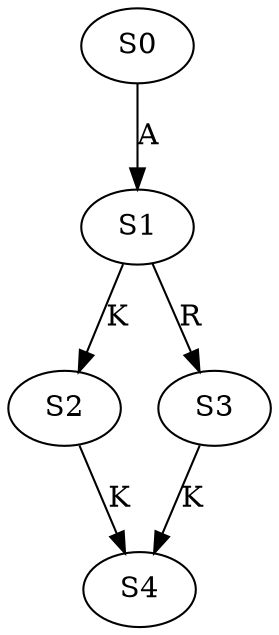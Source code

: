 strict digraph  {
	S0 -> S1 [ label = A ];
	S1 -> S2 [ label = K ];
	S1 -> S3 [ label = R ];
	S2 -> S4 [ label = K ];
	S3 -> S4 [ label = K ];
}
